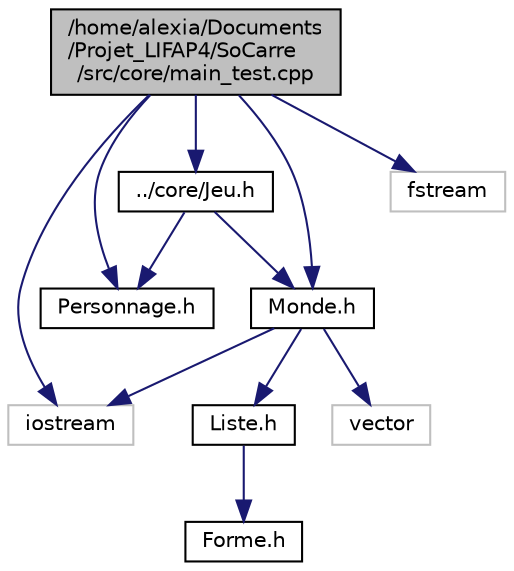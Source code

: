 digraph "/home/alexia/Documents/Projet_LIFAP4/SoCarre/src/core/main_test.cpp"
{
  edge [fontname="Helvetica",fontsize="10",labelfontname="Helvetica",labelfontsize="10"];
  node [fontname="Helvetica",fontsize="10",shape=record];
  Node0 [label="/home/alexia/Documents\l/Projet_LIFAP4/SoCarre\l/src/core/main_test.cpp",height=0.2,width=0.4,color="black", fillcolor="grey75", style="filled", fontcolor="black"];
  Node0 -> Node1 [color="midnightblue",fontsize="10",style="solid",fontname="Helvetica"];
  Node1 [label="iostream",height=0.2,width=0.4,color="grey75", fillcolor="white", style="filled"];
  Node0 -> Node2 [color="midnightblue",fontsize="10",style="solid",fontname="Helvetica"];
  Node2 [label="../core/Jeu.h",height=0.2,width=0.4,color="black", fillcolor="white", style="filled",URL="$Jeu_8h.html"];
  Node2 -> Node3 [color="midnightblue",fontsize="10",style="solid",fontname="Helvetica"];
  Node3 [label="Personnage.h",height=0.2,width=0.4,color="black", fillcolor="white", style="filled",URL="$Personnage_8h.html"];
  Node2 -> Node4 [color="midnightblue",fontsize="10",style="solid",fontname="Helvetica"];
  Node4 [label="Monde.h",height=0.2,width=0.4,color="black", fillcolor="white", style="filled",URL="$Monde_8h.html"];
  Node4 -> Node5 [color="midnightblue",fontsize="10",style="solid",fontname="Helvetica"];
  Node5 [label="Liste.h",height=0.2,width=0.4,color="black", fillcolor="white", style="filled",URL="$Liste_8h.html"];
  Node5 -> Node6 [color="midnightblue",fontsize="10",style="solid",fontname="Helvetica"];
  Node6 [label="Forme.h",height=0.2,width=0.4,color="black", fillcolor="white", style="filled",URL="$Forme_8h.html"];
  Node4 -> Node1 [color="midnightblue",fontsize="10",style="solid",fontname="Helvetica"];
  Node4 -> Node7 [color="midnightblue",fontsize="10",style="solid",fontname="Helvetica"];
  Node7 [label="vector",height=0.2,width=0.4,color="grey75", fillcolor="white", style="filled"];
  Node0 -> Node3 [color="midnightblue",fontsize="10",style="solid",fontname="Helvetica"];
  Node0 -> Node4 [color="midnightblue",fontsize="10",style="solid",fontname="Helvetica"];
  Node0 -> Node8 [color="midnightblue",fontsize="10",style="solid",fontname="Helvetica"];
  Node8 [label="fstream",height=0.2,width=0.4,color="grey75", fillcolor="white", style="filled"];
}
